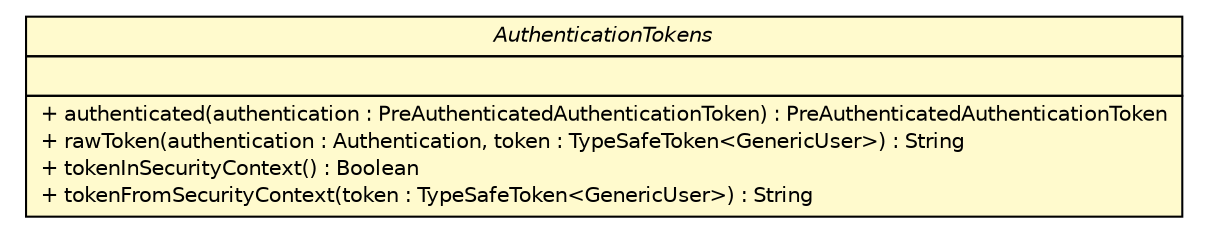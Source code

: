 #!/usr/local/bin/dot
#
# Class diagram 
# Generated by UMLGraph version R5_6-24-gf6e263 (http://www.umlgraph.org/)
#

digraph G {
	edge [fontname="Helvetica",fontsize=10,labelfontname="Helvetica",labelfontsize=10];
	node [fontname="Helvetica",fontsize=10,shape=plaintext];
	nodesep=0.25;
	ranksep=0.5;
	// com.yirendai.oss.lib.security.internal.AuthenticationTokens
	c1297 [label=<<table title="com.yirendai.oss.lib.security.internal.AuthenticationTokens" border="0" cellborder="1" cellspacing="0" cellpadding="2" port="p" bgcolor="lemonChiffon" href="./AuthenticationTokens.html">
		<tr><td><table border="0" cellspacing="0" cellpadding="1">
<tr><td align="center" balign="center"><font face="Helvetica-Oblique"> AuthenticationTokens </font></td></tr>
		</table></td></tr>
		<tr><td><table border="0" cellspacing="0" cellpadding="1">
<tr><td align="left" balign="left">  </td></tr>
		</table></td></tr>
		<tr><td><table border="0" cellspacing="0" cellpadding="1">
<tr><td align="left" balign="left"> + authenticated(authentication : PreAuthenticatedAuthenticationToken) : PreAuthenticatedAuthenticationToken </td></tr>
<tr><td align="left" balign="left"> + rawToken(authentication : Authentication, token : TypeSafeToken&lt;GenericUser&gt;) : String </td></tr>
<tr><td align="left" balign="left"> + tokenInSecurityContext() : Boolean </td></tr>
<tr><td align="left" balign="left"> + tokenFromSecurityContext(token : TypeSafeToken&lt;GenericUser&gt;) : String </td></tr>
		</table></td></tr>
		</table>>, URL="./AuthenticationTokens.html", fontname="Helvetica", fontcolor="black", fontsize=10.0];
}

